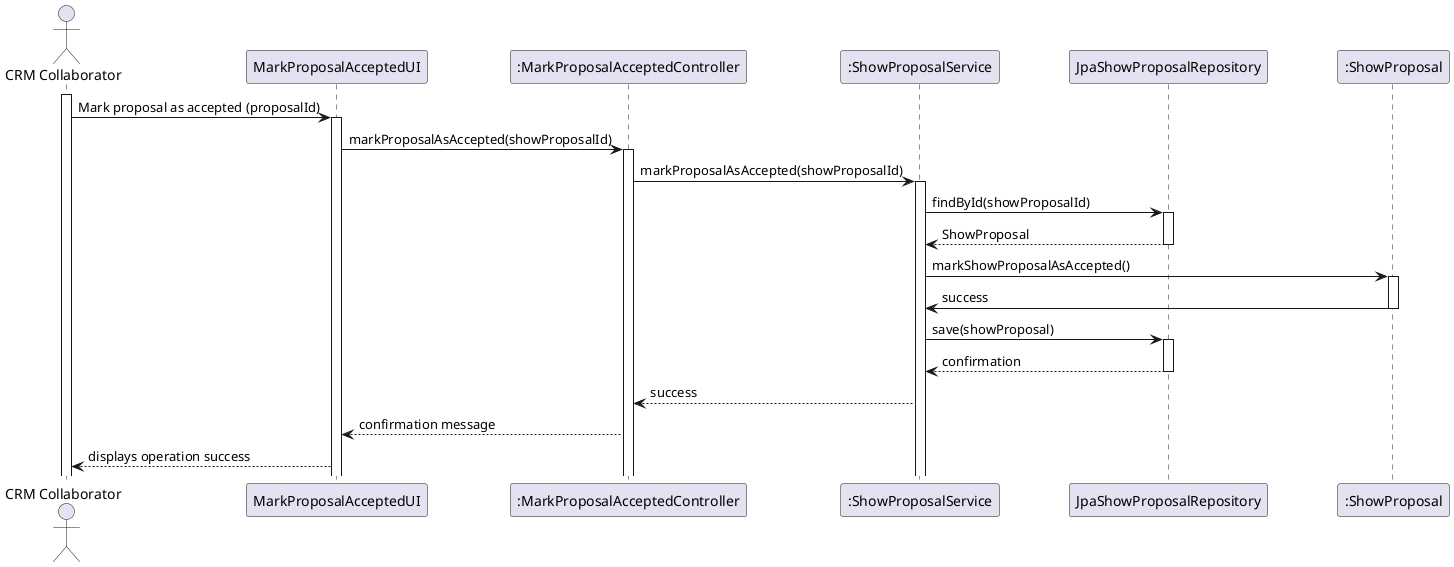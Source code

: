 @startuml
skinparam packageStyle rectangle
skinparam shadowing false
skinparam linetype polyline
skinparam sequence {
    ParticipantPadding 30
    ActorPadding 20
}

actor "CRM Collaborator" as Collaborator
participant "MarkProposalAcceptedUI" as UI
participant ":MarkProposalAcceptedController" as Controller
participant ":ShowProposalService" as Service
participant "JpaShowProposalRepository" as Repository
participant ":ShowProposal" as Proposal
activate Collaborator

Collaborator -> UI : Mark proposal as accepted (proposalId)
activate UI
UI -> Controller : markProposalAsAccepted(showProposalId)
activate Controller
Controller -> Service : markProposalAsAccepted(showProposalId)
activate Service
Service -> Repository : findById(showProposalId)
activate Repository
Repository --> Service : ShowProposal
deactivate Repository
Service -> Proposal : markShowProposalAsAccepted()
activate Proposal
Proposal -> Service : success
deactivate Proposal
Service -> Repository : save(showProposal)
activate Repository
Repository --> Service : confirmation
deactivate Repository
Service --> Controller : success
Controller --> UI : confirmation message
UI --> Collaborator : displays operation success

@enduml

